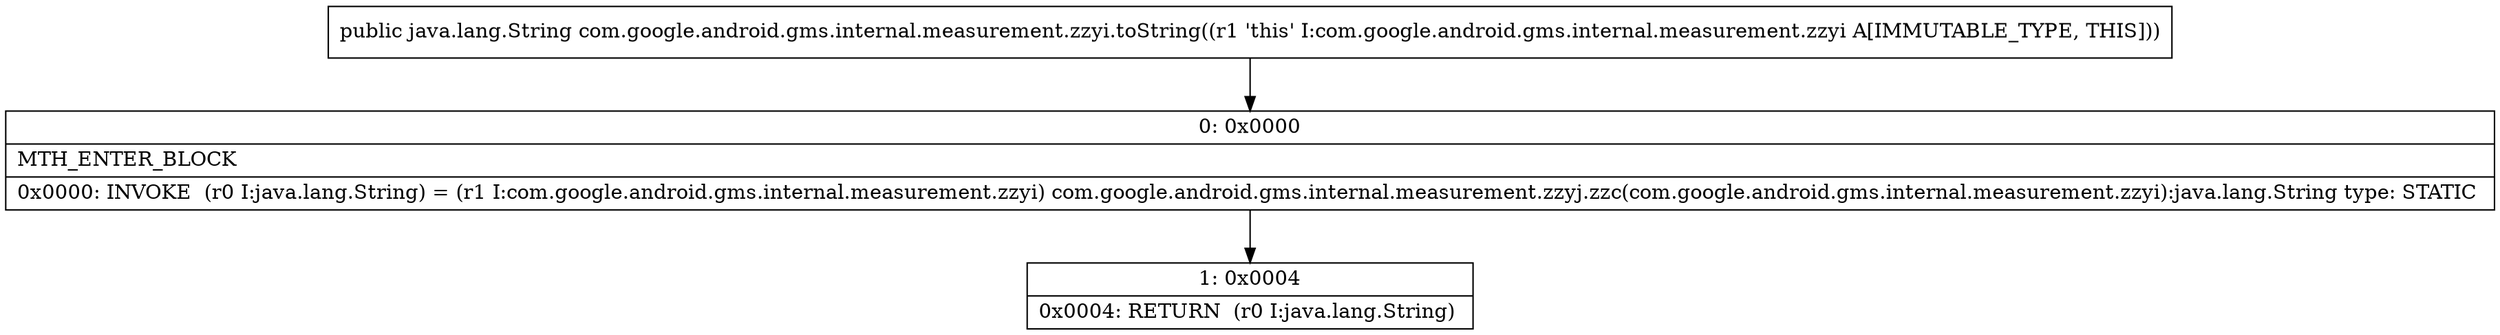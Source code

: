 digraph "CFG forcom.google.android.gms.internal.measurement.zzyi.toString()Ljava\/lang\/String;" {
Node_0 [shape=record,label="{0\:\ 0x0000|MTH_ENTER_BLOCK\l|0x0000: INVOKE  (r0 I:java.lang.String) = (r1 I:com.google.android.gms.internal.measurement.zzyi) com.google.android.gms.internal.measurement.zzyj.zzc(com.google.android.gms.internal.measurement.zzyi):java.lang.String type: STATIC \l}"];
Node_1 [shape=record,label="{1\:\ 0x0004|0x0004: RETURN  (r0 I:java.lang.String) \l}"];
MethodNode[shape=record,label="{public java.lang.String com.google.android.gms.internal.measurement.zzyi.toString((r1 'this' I:com.google.android.gms.internal.measurement.zzyi A[IMMUTABLE_TYPE, THIS])) }"];
MethodNode -> Node_0;
Node_0 -> Node_1;
}

